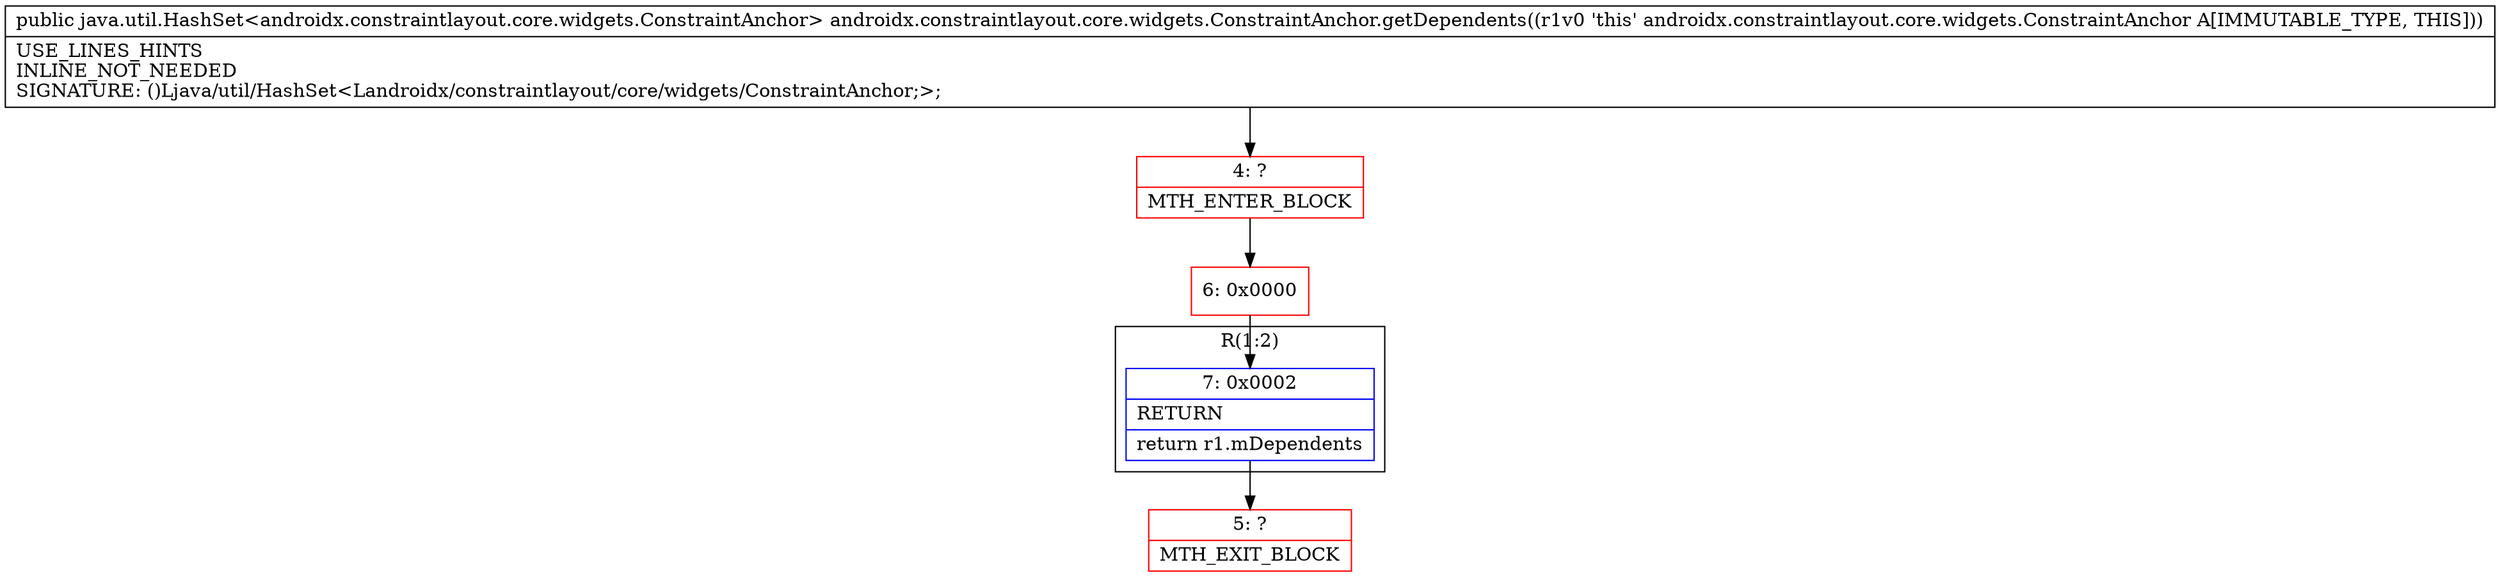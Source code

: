 digraph "CFG forandroidx.constraintlayout.core.widgets.ConstraintAnchor.getDependents()Ljava\/util\/HashSet;" {
subgraph cluster_Region_192843602 {
label = "R(1:2)";
node [shape=record,color=blue];
Node_7 [shape=record,label="{7\:\ 0x0002|RETURN\l|return r1.mDependents\l}"];
}
Node_4 [shape=record,color=red,label="{4\:\ ?|MTH_ENTER_BLOCK\l}"];
Node_6 [shape=record,color=red,label="{6\:\ 0x0000}"];
Node_5 [shape=record,color=red,label="{5\:\ ?|MTH_EXIT_BLOCK\l}"];
MethodNode[shape=record,label="{public java.util.HashSet\<androidx.constraintlayout.core.widgets.ConstraintAnchor\> androidx.constraintlayout.core.widgets.ConstraintAnchor.getDependents((r1v0 'this' androidx.constraintlayout.core.widgets.ConstraintAnchor A[IMMUTABLE_TYPE, THIS]))  | USE_LINES_HINTS\lINLINE_NOT_NEEDED\lSIGNATURE: ()Ljava\/util\/HashSet\<Landroidx\/constraintlayout\/core\/widgets\/ConstraintAnchor;\>;\l}"];
MethodNode -> Node_4;Node_7 -> Node_5;
Node_4 -> Node_6;
Node_6 -> Node_7;
}

